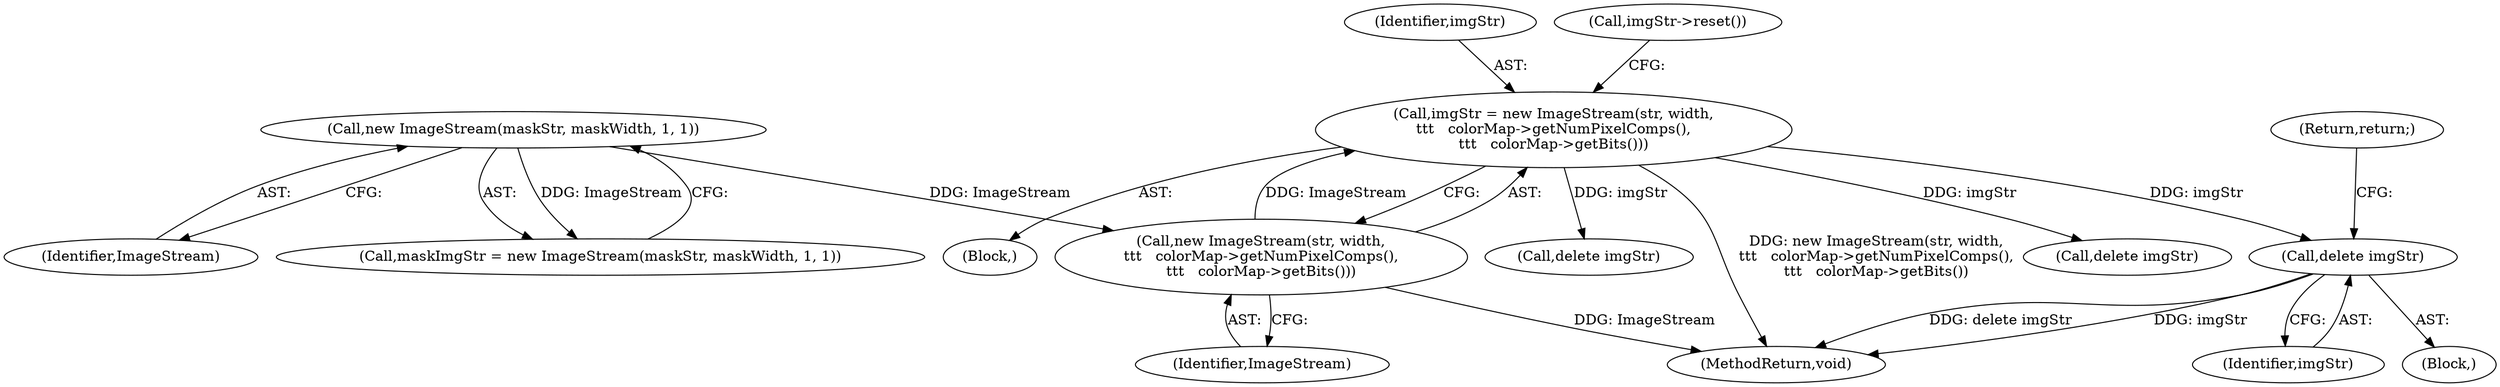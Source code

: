 digraph "0_poppler_7b2d314a61fd0e12f47c62996cb49ec0d1ba747a_2@pointer" {
"1000289" [label="(Call,delete imgStr)"];
"1000228" [label="(Call,imgStr = new ImageStream(str, width,\n\t\t\t   colorMap->getNumPixelComps(),\n\t\t\t   colorMap->getBits()))"];
"1000230" [label="(Call,new ImageStream(str, width,\n\t\t\t   colorMap->getNumPixelComps(),\n\t\t\t   colorMap->getBits()))"];
"1000120" [label="(Call,new ImageStream(maskStr, maskWidth, 1, 1))"];
"1000230" [label="(Call,new ImageStream(str, width,\n\t\t\t   colorMap->getNumPixelComps(),\n\t\t\t   colorMap->getBits()))"];
"1000364" [label="(Call,delete imgStr)"];
"1000229" [label="(Identifier,imgStr)"];
"1000288" [label="(Block,)"];
"1000228" [label="(Call,imgStr = new ImageStream(str, width,\n\t\t\t   colorMap->getNumPixelComps(),\n\t\t\t   colorMap->getBits()))"];
"1000118" [label="(Call,maskImgStr = new ImageStream(maskStr, maskWidth, 1, 1))"];
"1000231" [label="(Identifier,ImageStream)"];
"1000305" [label="(Call,delete imgStr)"];
"1000120" [label="(Call,new ImageStream(maskStr, maskWidth, 1, 1))"];
"1000366" [label="(MethodReturn,void)"];
"1000290" [label="(Identifier,imgStr)"];
"1000121" [label="(Identifier,ImageStream)"];
"1000232" [label="(Call,imgStr->reset())"];
"1000116" [label="(Block,)"];
"1000289" [label="(Call,delete imgStr)"];
"1000291" [label="(Return,return;)"];
"1000289" -> "1000288"  [label="AST: "];
"1000289" -> "1000290"  [label="CFG: "];
"1000290" -> "1000289"  [label="AST: "];
"1000291" -> "1000289"  [label="CFG: "];
"1000289" -> "1000366"  [label="DDG: imgStr"];
"1000289" -> "1000366"  [label="DDG: delete imgStr"];
"1000228" -> "1000289"  [label="DDG: imgStr"];
"1000228" -> "1000116"  [label="AST: "];
"1000228" -> "1000230"  [label="CFG: "];
"1000229" -> "1000228"  [label="AST: "];
"1000230" -> "1000228"  [label="AST: "];
"1000232" -> "1000228"  [label="CFG: "];
"1000228" -> "1000366"  [label="DDG: new ImageStream(str, width,\n\t\t\t   colorMap->getNumPixelComps(),\n\t\t\t   colorMap->getBits())"];
"1000230" -> "1000228"  [label="DDG: ImageStream"];
"1000228" -> "1000305"  [label="DDG: imgStr"];
"1000228" -> "1000364"  [label="DDG: imgStr"];
"1000230" -> "1000231"  [label="CFG: "];
"1000231" -> "1000230"  [label="AST: "];
"1000230" -> "1000366"  [label="DDG: ImageStream"];
"1000120" -> "1000230"  [label="DDG: ImageStream"];
"1000120" -> "1000118"  [label="AST: "];
"1000120" -> "1000121"  [label="CFG: "];
"1000121" -> "1000120"  [label="AST: "];
"1000118" -> "1000120"  [label="CFG: "];
"1000120" -> "1000118"  [label="DDG: ImageStream"];
}
